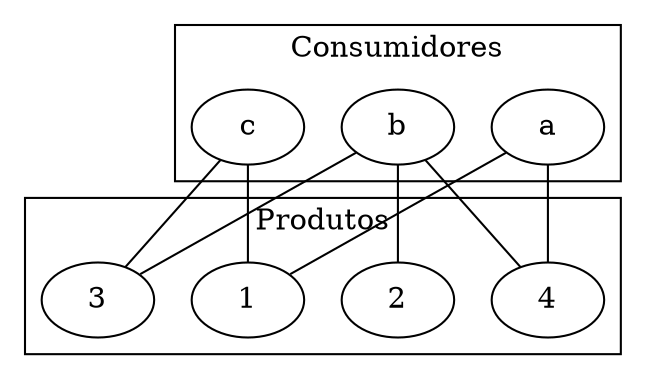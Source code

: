 graph {
    splines=line;
    subgraph cluster_0 {
        label="Consumidores";
        a; b; c
    }

    subgraph cluster_1 {
        label="Produtos";
        1; 2; 3; 4
    }

    a -- 1;
    a -- 4;
    b -- 2;
    b -- 3;
    b -- 4;
    c -- 1;
    c -- 3;
}